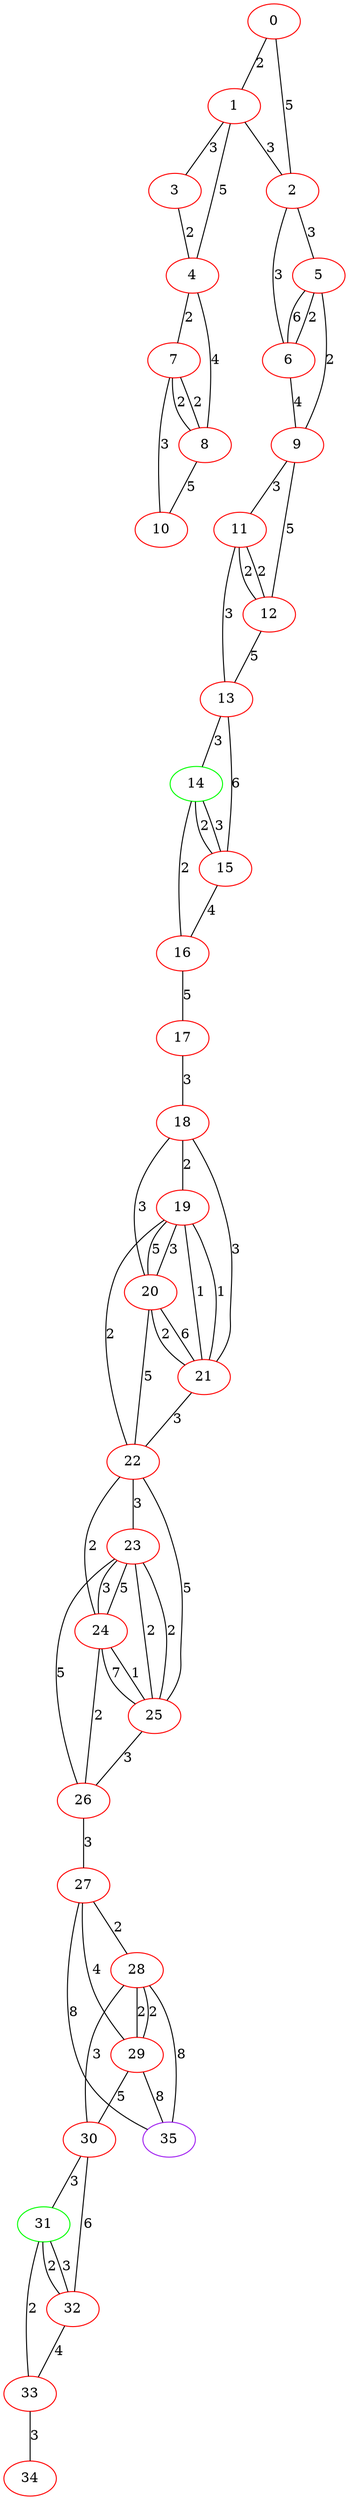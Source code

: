 graph "" {
0 [color=red, weight=1];
1 [color=red, weight=1];
2 [color=red, weight=1];
3 [color=red, weight=1];
4 [color=red, weight=1];
5 [color=red, weight=1];
6 [color=red, weight=1];
7 [color=red, weight=1];
8 [color=red, weight=1];
9 [color=red, weight=1];
10 [color=red, weight=1];
11 [color=red, weight=1];
12 [color=red, weight=1];
13 [color=red, weight=1];
14 [color=green, weight=2];
15 [color=red, weight=1];
16 [color=red, weight=1];
17 [color=red, weight=1];
18 [color=red, weight=1];
19 [color=red, weight=1];
20 [color=red, weight=1];
21 [color=red, weight=1];
22 [color=red, weight=1];
23 [color=red, weight=1];
24 [color=red, weight=1];
25 [color=red, weight=1];
26 [color=red, weight=1];
27 [color=red, weight=1];
28 [color=red, weight=1];
29 [color=red, weight=1];
30 [color=red, weight=1];
31 [color=green, weight=2];
32 [color=red, weight=1];
33 [color=red, weight=1];
34 [color=red, weight=1];
35 [color=purple, weight=4];
0 -- 1  [key=0, label=2];
0 -- 2  [key=0, label=5];
1 -- 2  [key=0, label=3];
1 -- 3  [key=0, label=3];
1 -- 4  [key=0, label=5];
2 -- 5  [key=0, label=3];
2 -- 6  [key=0, label=3];
3 -- 4  [key=0, label=2];
4 -- 8  [key=0, label=4];
4 -- 7  [key=0, label=2];
5 -- 9  [key=0, label=2];
5 -- 6  [key=0, label=2];
5 -- 6  [key=1, label=6];
6 -- 9  [key=0, label=4];
7 -- 8  [key=0, label=2];
7 -- 8  [key=1, label=2];
7 -- 10  [key=0, label=3];
8 -- 10  [key=0, label=5];
9 -- 11  [key=0, label=3];
9 -- 12  [key=0, label=5];
11 -- 12  [key=0, label=2];
11 -- 12  [key=1, label=2];
11 -- 13  [key=0, label=3];
12 -- 13  [key=0, label=5];
13 -- 14  [key=0, label=3];
13 -- 15  [key=0, label=6];
14 -- 16  [key=0, label=2];
14 -- 15  [key=0, label=2];
14 -- 15  [key=1, label=3];
15 -- 16  [key=0, label=4];
16 -- 17  [key=0, label=5];
17 -- 18  [key=0, label=3];
18 -- 19  [key=0, label=2];
18 -- 20  [key=0, label=3];
18 -- 21  [key=0, label=3];
19 -- 20  [key=0, label=5];
19 -- 20  [key=1, label=3];
19 -- 21  [key=0, label=1];
19 -- 21  [key=1, label=1];
19 -- 22  [key=0, label=2];
20 -- 21  [key=0, label=6];
20 -- 21  [key=1, label=2];
20 -- 22  [key=0, label=5];
21 -- 22  [key=0, label=3];
22 -- 23  [key=0, label=3];
22 -- 24  [key=0, label=2];
22 -- 25  [key=0, label=5];
23 -- 24  [key=0, label=3];
23 -- 24  [key=1, label=5];
23 -- 25  [key=0, label=2];
23 -- 25  [key=1, label=2];
23 -- 26  [key=0, label=5];
24 -- 25  [key=0, label=1];
24 -- 25  [key=1, label=7];
24 -- 26  [key=0, label=2];
25 -- 26  [key=0, label=3];
26 -- 27  [key=0, label=3];
27 -- 35  [key=0, label=8];
27 -- 28  [key=0, label=2];
27 -- 29  [key=0, label=4];
28 -- 35  [key=0, label=8];
28 -- 29  [key=0, label=2];
28 -- 29  [key=1, label=2];
28 -- 30  [key=0, label=3];
29 -- 35  [key=0, label=8];
29 -- 30  [key=0, label=5];
30 -- 32  [key=0, label=6];
30 -- 31  [key=0, label=3];
31 -- 32  [key=0, label=2];
31 -- 32  [key=1, label=3];
31 -- 33  [key=0, label=2];
32 -- 33  [key=0, label=4];
33 -- 34  [key=0, label=3];
}
